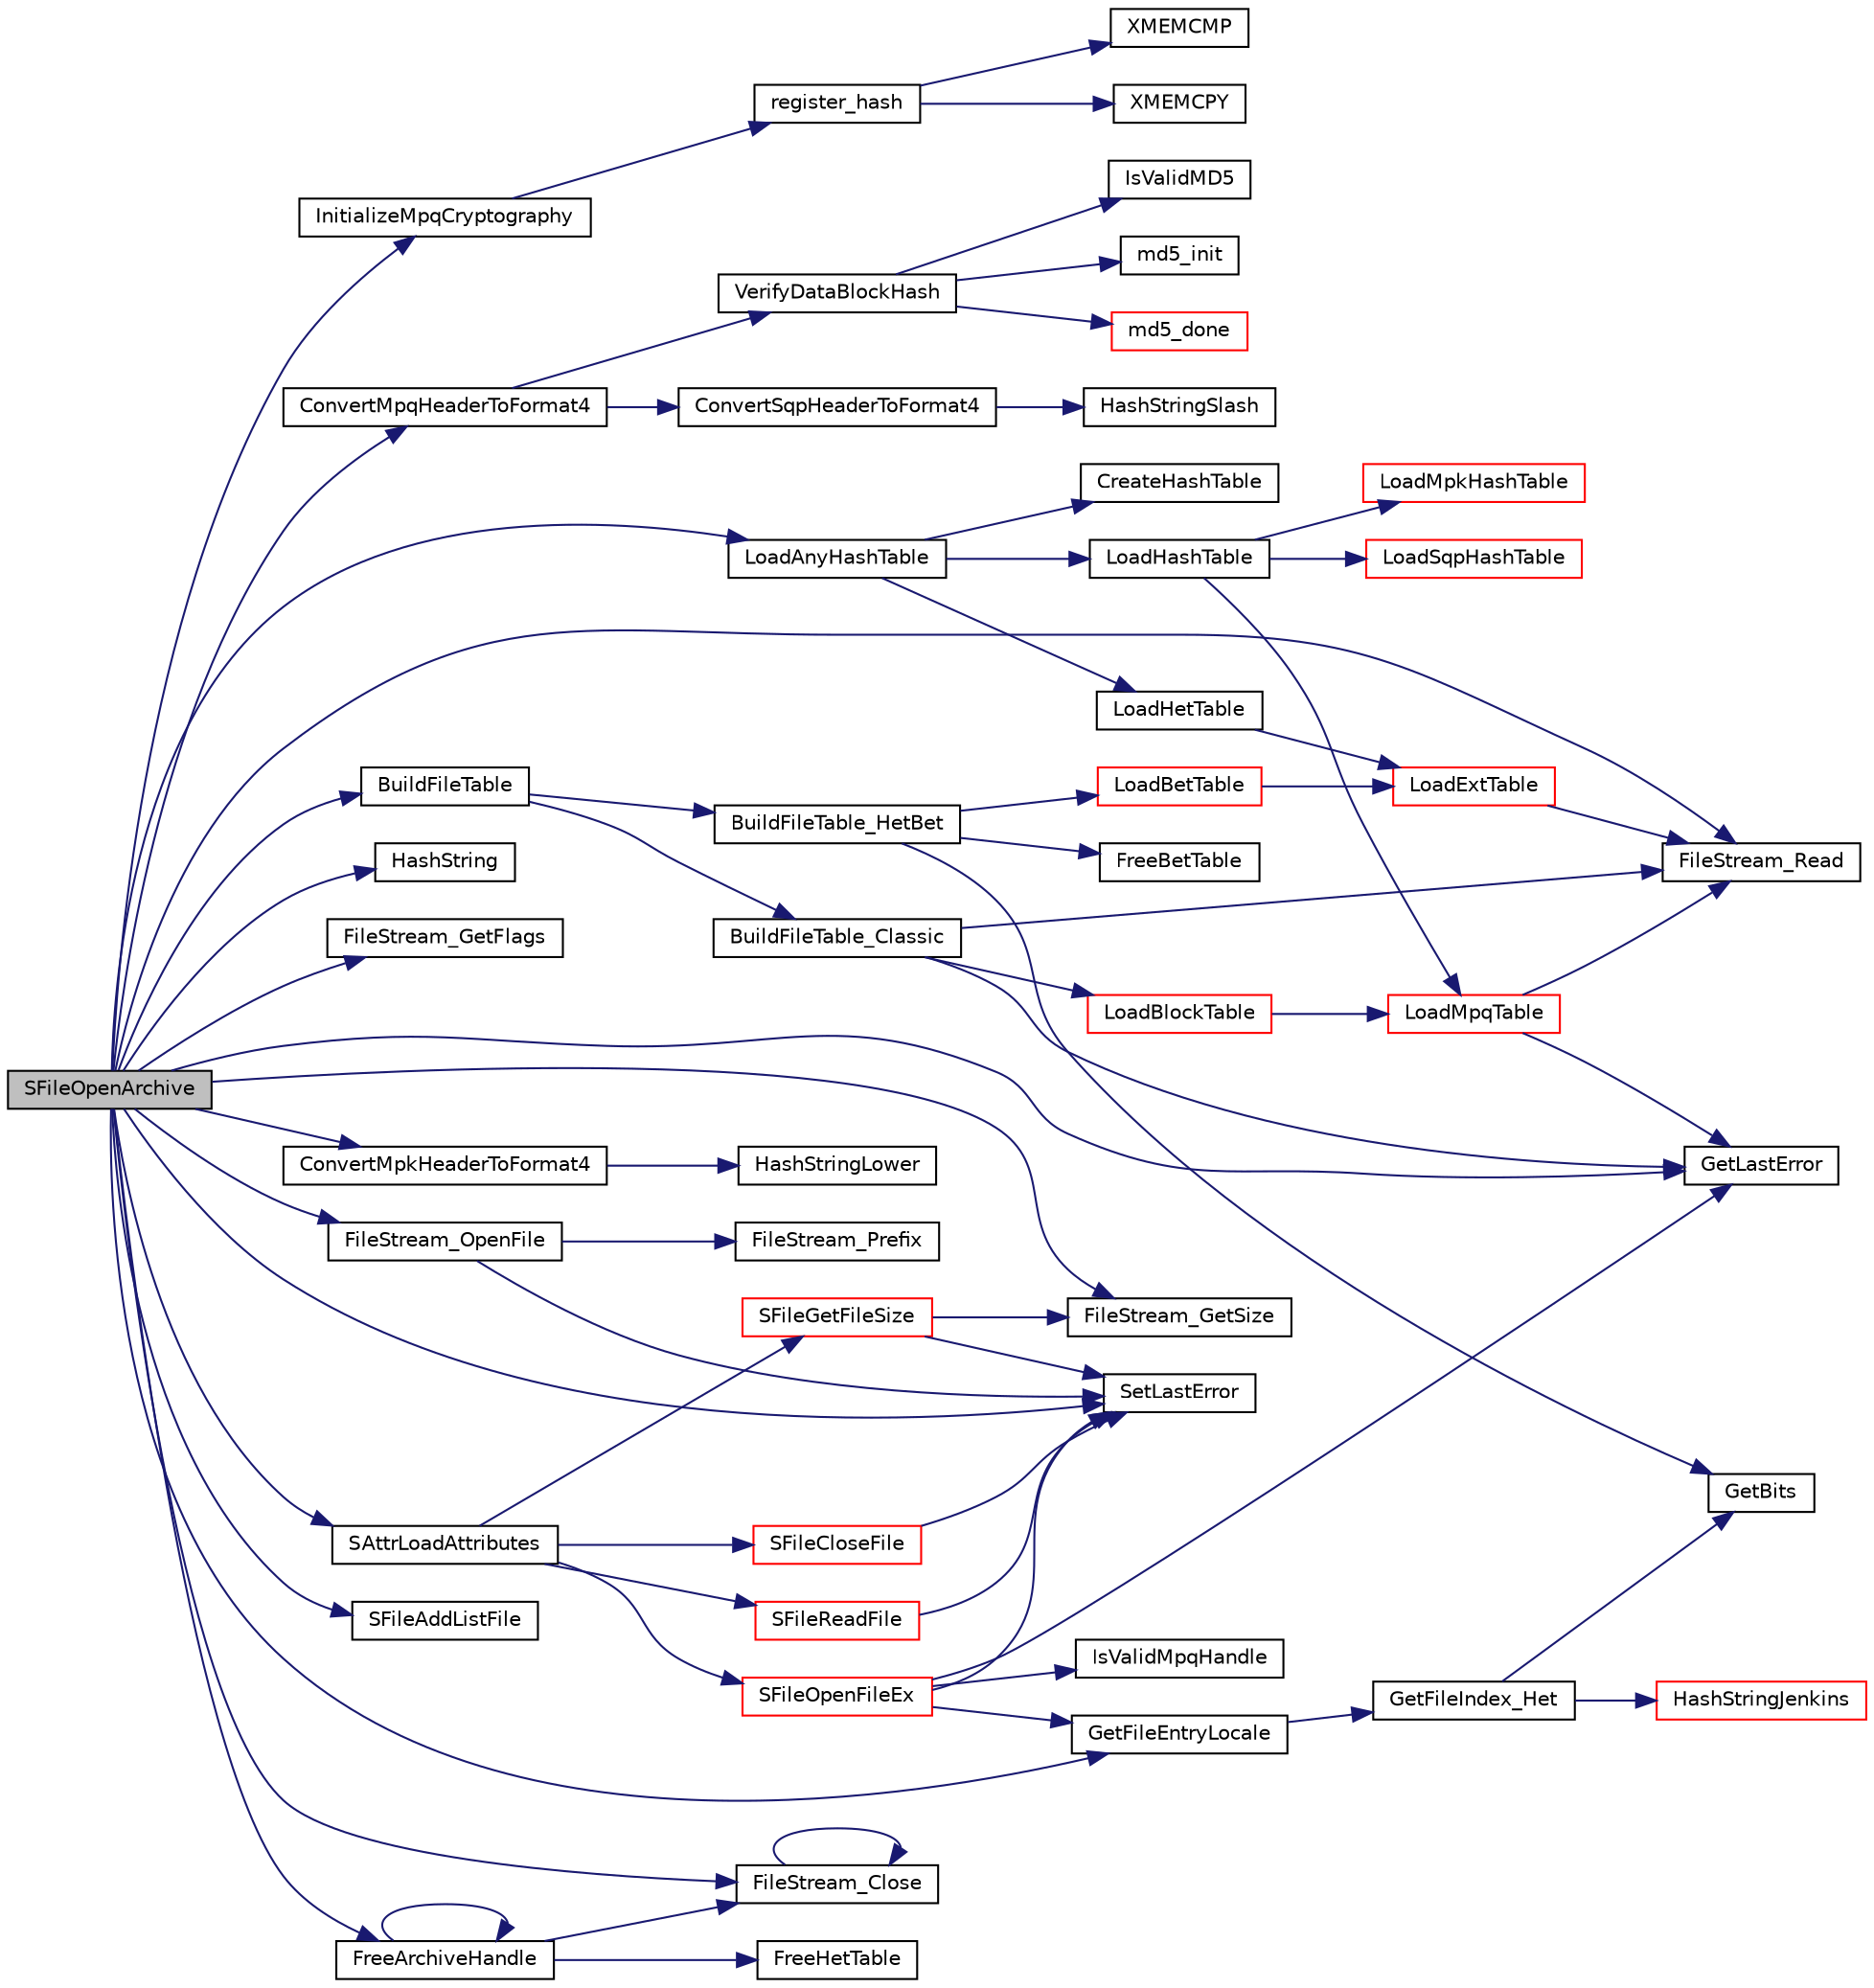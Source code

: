 digraph G
{
  edge [fontname="Helvetica",fontsize="10",labelfontname="Helvetica",labelfontsize="10"];
  node [fontname="Helvetica",fontsize="10",shape=record];
  rankdir="LR";
  Node1 [label="SFileOpenArchive",height=0.2,width=0.4,color="black", fillcolor="grey75", style="filled" fontcolor="black"];
  Node1 -> Node2 [color="midnightblue",fontsize="10",style="solid",fontname="Helvetica"];
  Node2 [label="InitializeMpqCryptography",height=0.2,width=0.4,color="black", fillcolor="white", style="filled",URL="$_s_base_common_8cpp.html#a771e96257f2889763ee169050c798554"];
  Node2 -> Node3 [color="midnightblue",fontsize="10",style="solid",fontname="Helvetica"];
  Node3 [label="register_hash",height=0.2,width=0.4,color="black", fillcolor="white", style="filled",URL="$tomcrypt__hash_8h.html#a675b9eda0e8cf146aca2cc89ea5ad571"];
  Node3 -> Node4 [color="midnightblue",fontsize="10",style="solid",fontname="Helvetica"];
  Node4 [label="XMEMCMP",height=0.2,width=0.4,color="black", fillcolor="white", style="filled",URL="$tomcrypt__cfg_8h.html#ad46c181b19c23fb46dd46b06f650ef51"];
  Node3 -> Node5 [color="midnightblue",fontsize="10",style="solid",fontname="Helvetica"];
  Node5 [label="XMEMCPY",height=0.2,width=0.4,color="black", fillcolor="white", style="filled",URL="$tomcrypt__cfg_8h.html#a18642954c08859fcd9a0cfcce126f28b"];
  Node1 -> Node6 [color="midnightblue",fontsize="10",style="solid",fontname="Helvetica"];
  Node6 [label="FileStream_OpenFile",height=0.2,width=0.4,color="black", fillcolor="white", style="filled",URL="$_file_stream_8cpp.html#a48fa8de054ca2c1a69995494237ee94b"];
  Node6 -> Node7 [color="midnightblue",fontsize="10",style="solid",fontname="Helvetica"];
  Node7 [label="FileStream_Prefix",height=0.2,width=0.4,color="black", fillcolor="white", style="filled",URL="$_file_stream_8cpp.html#aa2107608d75af5dc5674f69c84637e22"];
  Node6 -> Node8 [color="midnightblue",fontsize="10",style="solid",fontname="Helvetica"];
  Node8 [label="SetLastError",height=0.2,width=0.4,color="black", fillcolor="white", style="filled",URL="$_file_stream_8cpp.html#ae12246cf2f9f9aa8e3a6367bd9fa2aed"];
  Node1 -> Node9 [color="midnightblue",fontsize="10",style="solid",fontname="Helvetica"];
  Node9 [label="GetLastError",height=0.2,width=0.4,color="black", fillcolor="white", style="filled",URL="$_file_stream_8cpp.html#a10b9a284527af83a44533867b0aff0fc"];
  Node1 -> Node10 [color="midnightblue",fontsize="10",style="solid",fontname="Helvetica"];
  Node10 [label="FileStream_GetSize",height=0.2,width=0.4,color="black", fillcolor="white", style="filled",URL="$_file_stream_8cpp.html#af505319882f0f4aaf396b6d061a2275b"];
  Node1 -> Node11 [color="midnightblue",fontsize="10",style="solid",fontname="Helvetica"];
  Node11 [label="HashString",height=0.2,width=0.4,color="black", fillcolor="white", style="filled",URL="$_s_base_common_8cpp.html#a253e7854c54b950673d285bc8ceba83a"];
  Node1 -> Node12 [color="midnightblue",fontsize="10",style="solid",fontname="Helvetica"];
  Node12 [label="FileStream_GetFlags",height=0.2,width=0.4,color="black", fillcolor="white", style="filled",URL="$_file_stream_8cpp.html#a3b0eb2320c6401f6f1b5a92e53bc57dd"];
  Node1 -> Node13 [color="midnightblue",fontsize="10",style="solid",fontname="Helvetica"];
  Node13 [label="FileStream_Read",height=0.2,width=0.4,color="black", fillcolor="white", style="filled",URL="$_file_stream_8cpp.html#a593f3b1416f7497c28fa5552cd1b3003"];
  Node1 -> Node14 [color="midnightblue",fontsize="10",style="solid",fontname="Helvetica"];
  Node14 [label="ConvertMpqHeaderToFormat4",height=0.2,width=0.4,color="black", fillcolor="white", style="filled",URL="$_s_base_file_table_8cpp.html#a4fdeaeecf1f7775866f8330165b97e37"];
  Node14 -> Node15 [color="midnightblue",fontsize="10",style="solid",fontname="Helvetica"];
  Node15 [label="VerifyDataBlockHash",height=0.2,width=0.4,color="black", fillcolor="white", style="filled",URL="$_s_base_common_8cpp.html#a7fa33ab8e0aa20c88f959637624ee78c"];
  Node15 -> Node16 [color="midnightblue",fontsize="10",style="solid",fontname="Helvetica"];
  Node16 [label="IsValidMD5",height=0.2,width=0.4,color="black", fillcolor="white", style="filled",URL="$_s_base_common_8cpp.html#a5419ca3b1b9735690e1b6a1563194d6e"];
  Node15 -> Node17 [color="midnightblue",fontsize="10",style="solid",fontname="Helvetica"];
  Node17 [label="md5_init",height=0.2,width=0.4,color="black", fillcolor="white", style="filled",URL="$md5_8c.html#a26c1379e5ead2590effec89de6b8cd11"];
  Node15 -> Node18 [color="midnightblue",fontsize="10",style="solid",fontname="Helvetica"];
  Node18 [label="md5_done",height=0.2,width=0.4,color="red", fillcolor="white", style="filled",URL="$md5_8c.html#aee76a4c9f37bfe88d943301f3fa8126f"];
  Node14 -> Node19 [color="midnightblue",fontsize="10",style="solid",fontname="Helvetica"];
  Node19 [label="ConvertSqpHeaderToFormat4",height=0.2,width=0.4,color="black", fillcolor="white", style="filled",URL="$_s_base_sub_types_8cpp.html#a8b8ab9555674a392a450c224cf31fcac"];
  Node19 -> Node20 [color="midnightblue",fontsize="10",style="solid",fontname="Helvetica"];
  Node20 [label="HashStringSlash",height=0.2,width=0.4,color="black", fillcolor="white", style="filled",URL="$_s_base_common_8cpp.html#a02d21e4503c849811801f033baa4b733"];
  Node1 -> Node21 [color="midnightblue",fontsize="10",style="solid",fontname="Helvetica"];
  Node21 [label="ConvertMpkHeaderToFormat4",height=0.2,width=0.4,color="black", fillcolor="white", style="filled",URL="$_s_base_sub_types_8cpp.html#ad428a6ed078dd77d5c5f5cee939d6d8d"];
  Node21 -> Node22 [color="midnightblue",fontsize="10",style="solid",fontname="Helvetica"];
  Node22 [label="HashStringLower",height=0.2,width=0.4,color="black", fillcolor="white", style="filled",URL="$_s_base_common_8cpp.html#aa45017699ee71c77d177029959cf0378"];
  Node1 -> Node23 [color="midnightblue",fontsize="10",style="solid",fontname="Helvetica"];
  Node23 [label="LoadAnyHashTable",height=0.2,width=0.4,color="black", fillcolor="white", style="filled",URL="$_s_base_file_table_8cpp.html#acd34a41b8d29b48ac02c7aecd2f609b5"];
  Node23 -> Node24 [color="midnightblue",fontsize="10",style="solid",fontname="Helvetica"];
  Node24 [label="CreateHashTable",height=0.2,width=0.4,color="black", fillcolor="white", style="filled",URL="$_s_base_file_table_8cpp.html#a5a11a3a1f4c9219d95a3eca374739e79"];
  Node23 -> Node25 [color="midnightblue",fontsize="10",style="solid",fontname="Helvetica"];
  Node25 [label="LoadHetTable",height=0.2,width=0.4,color="black", fillcolor="white", style="filled",URL="$_s_base_file_table_8cpp.html#a3192325af2d538a1196c76f8dd980d42"];
  Node25 -> Node26 [color="midnightblue",fontsize="10",style="solid",fontname="Helvetica"];
  Node26 [label="LoadExtTable",height=0.2,width=0.4,color="red", fillcolor="white", style="filled",URL="$_s_base_file_table_8cpp.html#a7bf97c1c4ef7c27dce39e44b1cf0ea9f"];
  Node26 -> Node13 [color="midnightblue",fontsize="10",style="solid",fontname="Helvetica"];
  Node23 -> Node27 [color="midnightblue",fontsize="10",style="solid",fontname="Helvetica"];
  Node27 [label="LoadHashTable",height=0.2,width=0.4,color="black", fillcolor="white", style="filled",URL="$_s_base_file_table_8cpp.html#ac783fedd5a7c270d1c1e52e846ece77e"];
  Node27 -> Node28 [color="midnightblue",fontsize="10",style="solid",fontname="Helvetica"];
  Node28 [label="LoadMpqTable",height=0.2,width=0.4,color="red", fillcolor="white", style="filled",URL="$_s_base_common_8cpp.html#acde8de4b5a47ec4e8e229fa47d71b232"];
  Node28 -> Node13 [color="midnightblue",fontsize="10",style="solid",fontname="Helvetica"];
  Node28 -> Node9 [color="midnightblue",fontsize="10",style="solid",fontname="Helvetica"];
  Node27 -> Node29 [color="midnightblue",fontsize="10",style="solid",fontname="Helvetica"];
  Node29 [label="LoadSqpHashTable",height=0.2,width=0.4,color="red", fillcolor="white", style="filled",URL="$_s_base_sub_types_8cpp.html#a7b04b4d4e21b0c707fc679cc1755082a"];
  Node27 -> Node30 [color="midnightblue",fontsize="10",style="solid",fontname="Helvetica"];
  Node30 [label="LoadMpkHashTable",height=0.2,width=0.4,color="red", fillcolor="white", style="filled",URL="$_s_base_sub_types_8cpp.html#a47f8eede57764b029bc8f5cd31690901"];
  Node1 -> Node31 [color="midnightblue",fontsize="10",style="solid",fontname="Helvetica"];
  Node31 [label="BuildFileTable",height=0.2,width=0.4,color="black", fillcolor="white", style="filled",URL="$_s_base_file_table_8cpp.html#a1c0a0948adf593a715e4cdc76bd252fd"];
  Node31 -> Node32 [color="midnightblue",fontsize="10",style="solid",fontname="Helvetica"];
  Node32 [label="BuildFileTable_HetBet",height=0.2,width=0.4,color="black", fillcolor="white", style="filled",URL="$_s_base_file_table_8cpp.html#a8dffbc95a113e2b15eb324cc91a029ab"];
  Node32 -> Node33 [color="midnightblue",fontsize="10",style="solid",fontname="Helvetica"];
  Node33 [label="LoadBetTable",height=0.2,width=0.4,color="red", fillcolor="white", style="filled",URL="$_s_base_file_table_8cpp.html#ad45353be81c314aa55264bd932a0758e"];
  Node33 -> Node26 [color="midnightblue",fontsize="10",style="solid",fontname="Helvetica"];
  Node32 -> Node34 [color="midnightblue",fontsize="10",style="solid",fontname="Helvetica"];
  Node34 [label="GetBits",height=0.2,width=0.4,color="black", fillcolor="white", style="filled",URL="$_s_base_file_table_8cpp.html#a8b7cf3b06d4cc7779a95a0ef92172269"];
  Node32 -> Node35 [color="midnightblue",fontsize="10",style="solid",fontname="Helvetica"];
  Node35 [label="FreeBetTable",height=0.2,width=0.4,color="black", fillcolor="white", style="filled",URL="$_s_base_file_table_8cpp.html#a658272ad1160a2562532baec37512bb9"];
  Node31 -> Node36 [color="midnightblue",fontsize="10",style="solid",fontname="Helvetica"];
  Node36 [label="BuildFileTable_Classic",height=0.2,width=0.4,color="black", fillcolor="white", style="filled",URL="$_s_base_file_table_8cpp.html#abe1a62f60e8a51e2096f1aeff15b2170"];
  Node36 -> Node37 [color="midnightblue",fontsize="10",style="solid",fontname="Helvetica"];
  Node37 [label="LoadBlockTable",height=0.2,width=0.4,color="red", fillcolor="white", style="filled",URL="$_s_base_file_table_8cpp.html#a444c1cba23a66ab525b42af9bb92c097"];
  Node37 -> Node28 [color="midnightblue",fontsize="10",style="solid",fontname="Helvetica"];
  Node36 -> Node13 [color="midnightblue",fontsize="10",style="solid",fontname="Helvetica"];
  Node36 -> Node9 [color="midnightblue",fontsize="10",style="solid",fontname="Helvetica"];
  Node1 -> Node38 [color="midnightblue",fontsize="10",style="solid",fontname="Helvetica"];
  Node38 [label="GetFileEntryLocale",height=0.2,width=0.4,color="black", fillcolor="white", style="filled",URL="$_s_base_file_table_8cpp.html#a7347ab3dd849dcc0350e1ca8d83af6b3"];
  Node38 -> Node39 [color="midnightblue",fontsize="10",style="solid",fontname="Helvetica"];
  Node39 [label="GetFileIndex_Het",height=0.2,width=0.4,color="black", fillcolor="white", style="filled",URL="$_s_base_file_table_8cpp.html#acf04d5326a7dd5e0c5d82598f8e76a50"];
  Node39 -> Node40 [color="midnightblue",fontsize="10",style="solid",fontname="Helvetica"];
  Node40 [label="HashStringJenkins",height=0.2,width=0.4,color="red", fillcolor="white", style="filled",URL="$_s_base_common_8cpp.html#a7c410e53e1793314064827d095ba86ce"];
  Node39 -> Node34 [color="midnightblue",fontsize="10",style="solid",fontname="Helvetica"];
  Node1 -> Node41 [color="midnightblue",fontsize="10",style="solid",fontname="Helvetica"];
  Node41 [label="SFileAddListFile",height=0.2,width=0.4,color="black", fillcolor="white", style="filled",URL="$_s_file_list_file_8cpp.html#a0ec28be0ab973f3799b5c08d08659692"];
  Node1 -> Node42 [color="midnightblue",fontsize="10",style="solid",fontname="Helvetica"];
  Node42 [label="SAttrLoadAttributes",height=0.2,width=0.4,color="black", fillcolor="white", style="filled",URL="$_s_file_attributes_8cpp.html#a7d3f9dcaa29374564574951db3f84fd7"];
  Node42 -> Node43 [color="midnightblue",fontsize="10",style="solid",fontname="Helvetica"];
  Node43 [label="SFileOpenFileEx",height=0.2,width=0.4,color="red", fillcolor="white", style="filled",URL="$_s_file_open_file_ex_8cpp.html#af9090bd528ef09a1c58bdb3931be5ec3"];
  Node43 -> Node44 [color="midnightblue",fontsize="10",style="solid",fontname="Helvetica"];
  Node44 [label="IsValidMpqHandle",height=0.2,width=0.4,color="black", fillcolor="white", style="filled",URL="$_s_base_common_8cpp.html#a67882fdf8d424efbb6b2e1f748583a66"];
  Node43 -> Node38 [color="midnightblue",fontsize="10",style="solid",fontname="Helvetica"];
  Node43 -> Node8 [color="midnightblue",fontsize="10",style="solid",fontname="Helvetica"];
  Node43 -> Node9 [color="midnightblue",fontsize="10",style="solid",fontname="Helvetica"];
  Node42 -> Node45 [color="midnightblue",fontsize="10",style="solid",fontname="Helvetica"];
  Node45 [label="SFileGetFileSize",height=0.2,width=0.4,color="red", fillcolor="white", style="filled",URL="$_s_file_read_file_8cpp.html#a1d30c5a49fb9c1c1669884646282e4d3"];
  Node45 -> Node10 [color="midnightblue",fontsize="10",style="solid",fontname="Helvetica"];
  Node45 -> Node8 [color="midnightblue",fontsize="10",style="solid",fontname="Helvetica"];
  Node42 -> Node46 [color="midnightblue",fontsize="10",style="solid",fontname="Helvetica"];
  Node46 [label="SFileReadFile",height=0.2,width=0.4,color="red", fillcolor="white", style="filled",URL="$_s_file_read_file_8cpp.html#a3c81a68cbecef70ab57c9d3145ef8b7d"];
  Node46 -> Node8 [color="midnightblue",fontsize="10",style="solid",fontname="Helvetica"];
  Node42 -> Node47 [color="midnightblue",fontsize="10",style="solid",fontname="Helvetica"];
  Node47 [label="SFileCloseFile",height=0.2,width=0.4,color="red", fillcolor="white", style="filled",URL="$_s_file_open_file_ex_8cpp.html#a49a09a38e6dc3b1afd95163a1c9052c6"];
  Node47 -> Node8 [color="midnightblue",fontsize="10",style="solid",fontname="Helvetica"];
  Node1 -> Node48 [color="midnightblue",fontsize="10",style="solid",fontname="Helvetica"];
  Node48 [label="FileStream_Close",height=0.2,width=0.4,color="black", fillcolor="white", style="filled",URL="$_file_stream_8cpp.html#ae8b75c4797726e9c5ee0b4b03bf31442"];
  Node48 -> Node48 [color="midnightblue",fontsize="10",style="solid",fontname="Helvetica"];
  Node1 -> Node49 [color="midnightblue",fontsize="10",style="solid",fontname="Helvetica"];
  Node49 [label="FreeArchiveHandle",height=0.2,width=0.4,color="black", fillcolor="white", style="filled",URL="$_s_base_common_8cpp.html#a8ac0edc687ba86d98e25c700d9cb0710"];
  Node49 -> Node49 [color="midnightblue",fontsize="10",style="solid",fontname="Helvetica"];
  Node49 -> Node48 [color="midnightblue",fontsize="10",style="solid",fontname="Helvetica"];
  Node49 -> Node50 [color="midnightblue",fontsize="10",style="solid",fontname="Helvetica"];
  Node50 [label="FreeHetTable",height=0.2,width=0.4,color="black", fillcolor="white", style="filled",URL="$_s_base_file_table_8cpp.html#a01959b3dc86a80003a50a1483937ce7d"];
  Node1 -> Node8 [color="midnightblue",fontsize="10",style="solid",fontname="Helvetica"];
}
